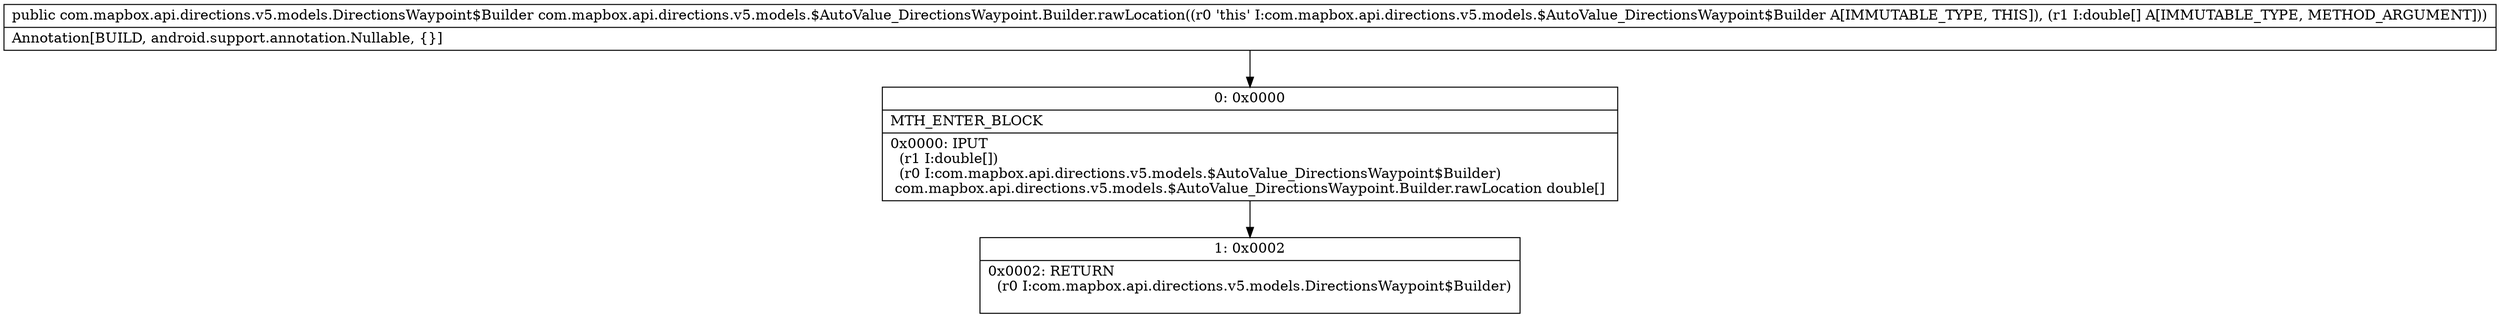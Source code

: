 digraph "CFG forcom.mapbox.api.directions.v5.models.$AutoValue_DirectionsWaypoint.Builder.rawLocation([D)Lcom\/mapbox\/api\/directions\/v5\/models\/DirectionsWaypoint$Builder;" {
Node_0 [shape=record,label="{0\:\ 0x0000|MTH_ENTER_BLOCK\l|0x0000: IPUT  \l  (r1 I:double[])\l  (r0 I:com.mapbox.api.directions.v5.models.$AutoValue_DirectionsWaypoint$Builder)\l com.mapbox.api.directions.v5.models.$AutoValue_DirectionsWaypoint.Builder.rawLocation double[] \l}"];
Node_1 [shape=record,label="{1\:\ 0x0002|0x0002: RETURN  \l  (r0 I:com.mapbox.api.directions.v5.models.DirectionsWaypoint$Builder)\l \l}"];
MethodNode[shape=record,label="{public com.mapbox.api.directions.v5.models.DirectionsWaypoint$Builder com.mapbox.api.directions.v5.models.$AutoValue_DirectionsWaypoint.Builder.rawLocation((r0 'this' I:com.mapbox.api.directions.v5.models.$AutoValue_DirectionsWaypoint$Builder A[IMMUTABLE_TYPE, THIS]), (r1 I:double[] A[IMMUTABLE_TYPE, METHOD_ARGUMENT]))  | Annotation[BUILD, android.support.annotation.Nullable, \{\}]\l}"];
MethodNode -> Node_0;
Node_0 -> Node_1;
}

